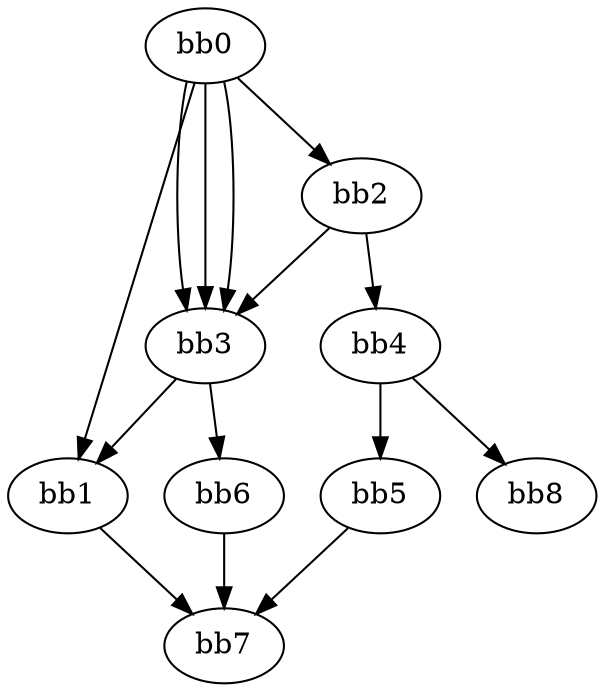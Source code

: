 digraph {
    0 [ label = "bb0\l" ]
    1 [ label = "bb1\l" ]
    2 [ label = "bb2\l" ]
    3 [ label = "bb3\l" ]
    4 [ label = "bb4\l" ]
    5 [ label = "bb5\l" ]
    6 [ label = "bb6\l" ]
    7 [ label = "bb7\l" ]
    8 [ label = "bb8\l" ]
    0 -> 1 [ ]
    0 -> 2 [ ]
    0 -> 3 [ ]
    0 -> 3 [ ]
    0 -> 3 [ ]
    1 -> 7 [ ]
    2 -> 3 [ ]
    2 -> 4 [ ]
    3 -> 1 [ ]
    3 -> 6 [ ]
    4 -> 5 [ ]
    4 -> 8 [ ]
    5 -> 7 [ ]
    6 -> 7 [ ]
}


